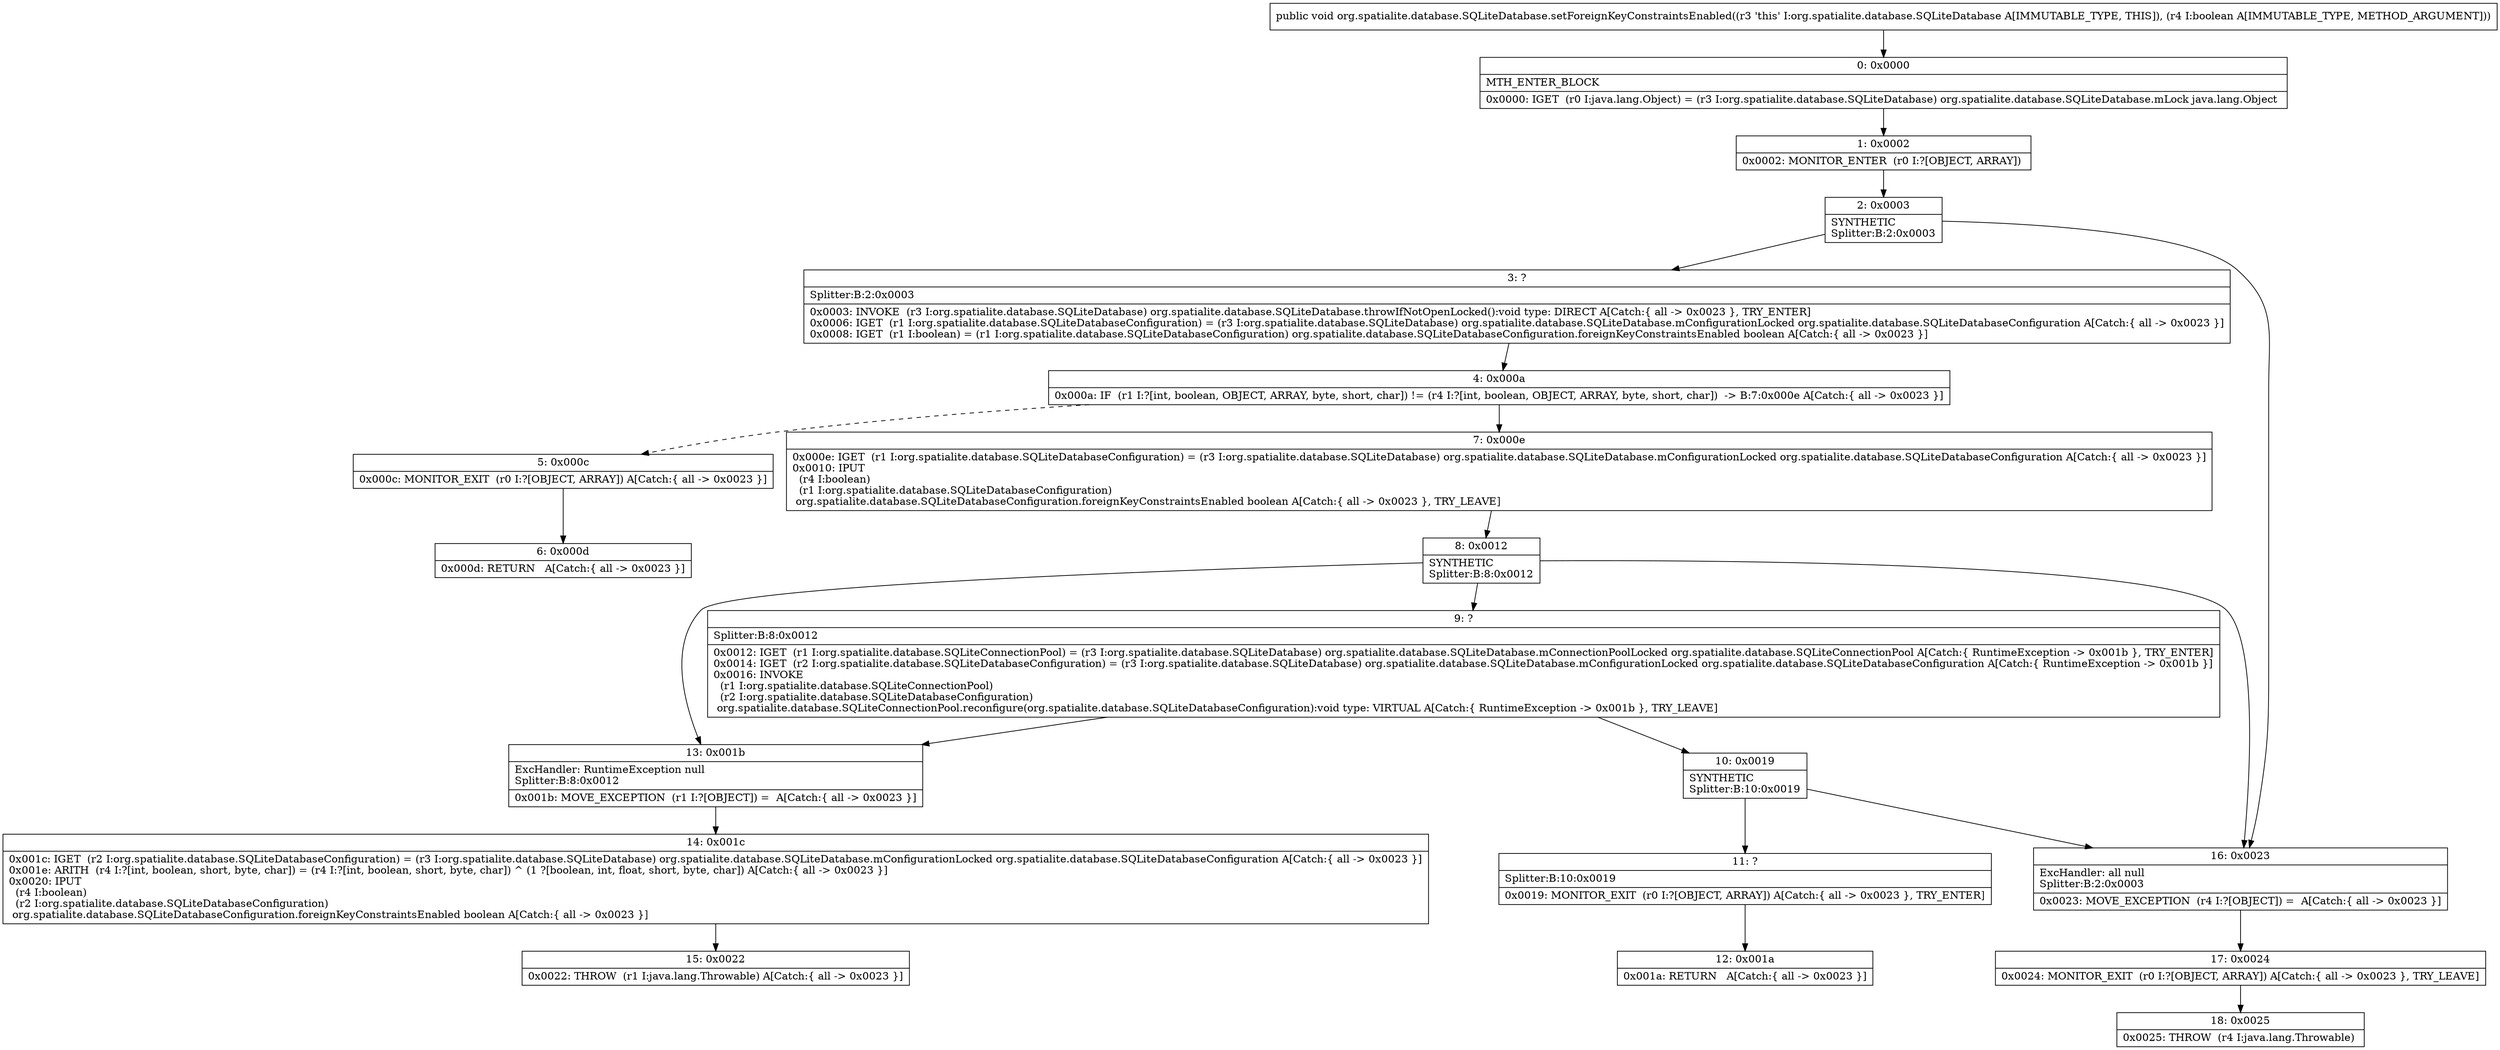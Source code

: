 digraph "CFG fororg.spatialite.database.SQLiteDatabase.setForeignKeyConstraintsEnabled(Z)V" {
Node_0 [shape=record,label="{0\:\ 0x0000|MTH_ENTER_BLOCK\l|0x0000: IGET  (r0 I:java.lang.Object) = (r3 I:org.spatialite.database.SQLiteDatabase) org.spatialite.database.SQLiteDatabase.mLock java.lang.Object \l}"];
Node_1 [shape=record,label="{1\:\ 0x0002|0x0002: MONITOR_ENTER  (r0 I:?[OBJECT, ARRAY]) \l}"];
Node_2 [shape=record,label="{2\:\ 0x0003|SYNTHETIC\lSplitter:B:2:0x0003\l}"];
Node_3 [shape=record,label="{3\:\ ?|Splitter:B:2:0x0003\l|0x0003: INVOKE  (r3 I:org.spatialite.database.SQLiteDatabase) org.spatialite.database.SQLiteDatabase.throwIfNotOpenLocked():void type: DIRECT A[Catch:\{ all \-\> 0x0023 \}, TRY_ENTER]\l0x0006: IGET  (r1 I:org.spatialite.database.SQLiteDatabaseConfiguration) = (r3 I:org.spatialite.database.SQLiteDatabase) org.spatialite.database.SQLiteDatabase.mConfigurationLocked org.spatialite.database.SQLiteDatabaseConfiguration A[Catch:\{ all \-\> 0x0023 \}]\l0x0008: IGET  (r1 I:boolean) = (r1 I:org.spatialite.database.SQLiteDatabaseConfiguration) org.spatialite.database.SQLiteDatabaseConfiguration.foreignKeyConstraintsEnabled boolean A[Catch:\{ all \-\> 0x0023 \}]\l}"];
Node_4 [shape=record,label="{4\:\ 0x000a|0x000a: IF  (r1 I:?[int, boolean, OBJECT, ARRAY, byte, short, char]) != (r4 I:?[int, boolean, OBJECT, ARRAY, byte, short, char])  \-\> B:7:0x000e A[Catch:\{ all \-\> 0x0023 \}]\l}"];
Node_5 [shape=record,label="{5\:\ 0x000c|0x000c: MONITOR_EXIT  (r0 I:?[OBJECT, ARRAY]) A[Catch:\{ all \-\> 0x0023 \}]\l}"];
Node_6 [shape=record,label="{6\:\ 0x000d|0x000d: RETURN   A[Catch:\{ all \-\> 0x0023 \}]\l}"];
Node_7 [shape=record,label="{7\:\ 0x000e|0x000e: IGET  (r1 I:org.spatialite.database.SQLiteDatabaseConfiguration) = (r3 I:org.spatialite.database.SQLiteDatabase) org.spatialite.database.SQLiteDatabase.mConfigurationLocked org.spatialite.database.SQLiteDatabaseConfiguration A[Catch:\{ all \-\> 0x0023 \}]\l0x0010: IPUT  \l  (r4 I:boolean)\l  (r1 I:org.spatialite.database.SQLiteDatabaseConfiguration)\l org.spatialite.database.SQLiteDatabaseConfiguration.foreignKeyConstraintsEnabled boolean A[Catch:\{ all \-\> 0x0023 \}, TRY_LEAVE]\l}"];
Node_8 [shape=record,label="{8\:\ 0x0012|SYNTHETIC\lSplitter:B:8:0x0012\l}"];
Node_9 [shape=record,label="{9\:\ ?|Splitter:B:8:0x0012\l|0x0012: IGET  (r1 I:org.spatialite.database.SQLiteConnectionPool) = (r3 I:org.spatialite.database.SQLiteDatabase) org.spatialite.database.SQLiteDatabase.mConnectionPoolLocked org.spatialite.database.SQLiteConnectionPool A[Catch:\{ RuntimeException \-\> 0x001b \}, TRY_ENTER]\l0x0014: IGET  (r2 I:org.spatialite.database.SQLiteDatabaseConfiguration) = (r3 I:org.spatialite.database.SQLiteDatabase) org.spatialite.database.SQLiteDatabase.mConfigurationLocked org.spatialite.database.SQLiteDatabaseConfiguration A[Catch:\{ RuntimeException \-\> 0x001b \}]\l0x0016: INVOKE  \l  (r1 I:org.spatialite.database.SQLiteConnectionPool)\l  (r2 I:org.spatialite.database.SQLiteDatabaseConfiguration)\l org.spatialite.database.SQLiteConnectionPool.reconfigure(org.spatialite.database.SQLiteDatabaseConfiguration):void type: VIRTUAL A[Catch:\{ RuntimeException \-\> 0x001b \}, TRY_LEAVE]\l}"];
Node_10 [shape=record,label="{10\:\ 0x0019|SYNTHETIC\lSplitter:B:10:0x0019\l}"];
Node_11 [shape=record,label="{11\:\ ?|Splitter:B:10:0x0019\l|0x0019: MONITOR_EXIT  (r0 I:?[OBJECT, ARRAY]) A[Catch:\{ all \-\> 0x0023 \}, TRY_ENTER]\l}"];
Node_12 [shape=record,label="{12\:\ 0x001a|0x001a: RETURN   A[Catch:\{ all \-\> 0x0023 \}]\l}"];
Node_13 [shape=record,label="{13\:\ 0x001b|ExcHandler: RuntimeException null\lSplitter:B:8:0x0012\l|0x001b: MOVE_EXCEPTION  (r1 I:?[OBJECT]) =  A[Catch:\{ all \-\> 0x0023 \}]\l}"];
Node_14 [shape=record,label="{14\:\ 0x001c|0x001c: IGET  (r2 I:org.spatialite.database.SQLiteDatabaseConfiguration) = (r3 I:org.spatialite.database.SQLiteDatabase) org.spatialite.database.SQLiteDatabase.mConfigurationLocked org.spatialite.database.SQLiteDatabaseConfiguration A[Catch:\{ all \-\> 0x0023 \}]\l0x001e: ARITH  (r4 I:?[int, boolean, short, byte, char]) = (r4 I:?[int, boolean, short, byte, char]) ^ (1 ?[boolean, int, float, short, byte, char]) A[Catch:\{ all \-\> 0x0023 \}]\l0x0020: IPUT  \l  (r4 I:boolean)\l  (r2 I:org.spatialite.database.SQLiteDatabaseConfiguration)\l org.spatialite.database.SQLiteDatabaseConfiguration.foreignKeyConstraintsEnabled boolean A[Catch:\{ all \-\> 0x0023 \}]\l}"];
Node_15 [shape=record,label="{15\:\ 0x0022|0x0022: THROW  (r1 I:java.lang.Throwable) A[Catch:\{ all \-\> 0x0023 \}]\l}"];
Node_16 [shape=record,label="{16\:\ 0x0023|ExcHandler: all null\lSplitter:B:2:0x0003\l|0x0023: MOVE_EXCEPTION  (r4 I:?[OBJECT]) =  A[Catch:\{ all \-\> 0x0023 \}]\l}"];
Node_17 [shape=record,label="{17\:\ 0x0024|0x0024: MONITOR_EXIT  (r0 I:?[OBJECT, ARRAY]) A[Catch:\{ all \-\> 0x0023 \}, TRY_LEAVE]\l}"];
Node_18 [shape=record,label="{18\:\ 0x0025|0x0025: THROW  (r4 I:java.lang.Throwable) \l}"];
MethodNode[shape=record,label="{public void org.spatialite.database.SQLiteDatabase.setForeignKeyConstraintsEnabled((r3 'this' I:org.spatialite.database.SQLiteDatabase A[IMMUTABLE_TYPE, THIS]), (r4 I:boolean A[IMMUTABLE_TYPE, METHOD_ARGUMENT])) }"];
MethodNode -> Node_0;
Node_0 -> Node_1;
Node_1 -> Node_2;
Node_2 -> Node_3;
Node_2 -> Node_16;
Node_3 -> Node_4;
Node_4 -> Node_5[style=dashed];
Node_4 -> Node_7;
Node_5 -> Node_6;
Node_7 -> Node_8;
Node_8 -> Node_9;
Node_8 -> Node_13;
Node_8 -> Node_16;
Node_9 -> Node_10;
Node_9 -> Node_13;
Node_10 -> Node_11;
Node_10 -> Node_16;
Node_11 -> Node_12;
Node_13 -> Node_14;
Node_14 -> Node_15;
Node_16 -> Node_17;
Node_17 -> Node_18;
}

